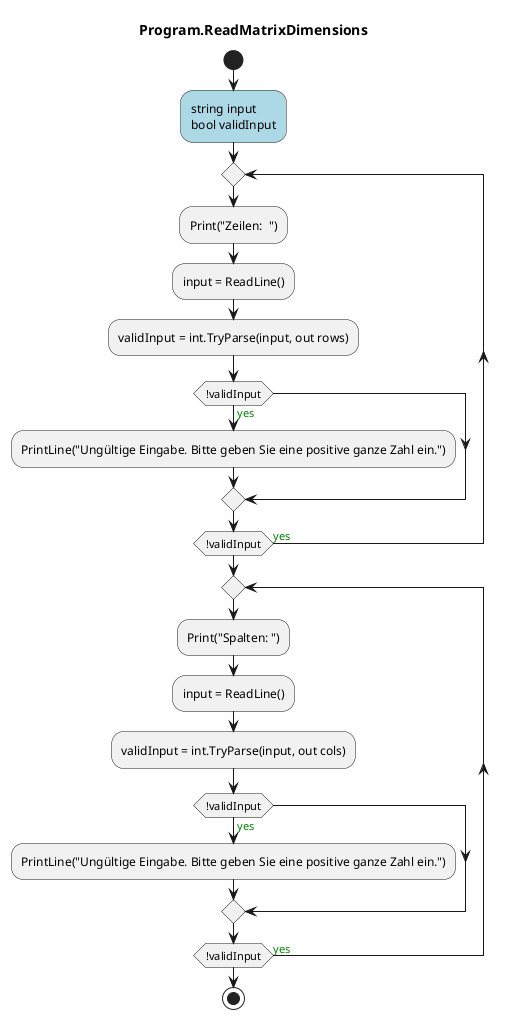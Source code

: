 @startuml Program.ReadMatrixDimensions
title Program.ReadMatrixDimensions
start
#LightBlue:string input
bool validInput;
repeat
    :Print("Zeilen:  ");
    :input = ReadLine();
    :validInput = int.TryParse(input, out rows);
    if (!validInput) then (<color:green>yes)
        :PrintLine("Ungültige Eingabe. Bitte geben Sie eine positive ganze Zahl ein.");
    endif
repeat while (!validInput) is (<color:green>yes)
repeat
    :Print("Spalten: ");
    :input = ReadLine();
    :validInput = int.TryParse(input, out cols);
    if (!validInput) then (<color:green>yes)
        :PrintLine("Ungültige Eingabe. Bitte geben Sie eine positive ganze Zahl ein.");
    endif
repeat while (!validInput) is (<color:green>yes)
stop
@enduml
